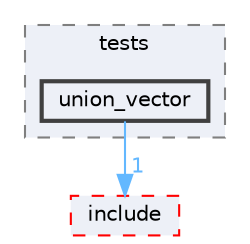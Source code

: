 digraph "flatbuffers/tests/union_vector"
{
 // LATEX_PDF_SIZE
  bgcolor="transparent";
  edge [fontname=Helvetica,fontsize=10,labelfontname=Helvetica,labelfontsize=10];
  node [fontname=Helvetica,fontsize=10,shape=box,height=0.2,width=0.4];
  compound=true
  subgraph clusterdir_8a29680ac58f070fa77498b7cfb0e5d9 {
    graph [ bgcolor="#edf0f7", pencolor="grey50", label="tests", fontname=Helvetica,fontsize=10 style="filled,dashed", URL="dir_8a29680ac58f070fa77498b7cfb0e5d9.html",tooltip=""]
  dir_129577e02f519e17cd53c9ad206b8c95 [label="union_vector", fillcolor="#edf0f7", color="grey25", style="filled,bold", URL="dir_129577e02f519e17cd53c9ad206b8c95.html",tooltip=""];
  }
  dir_1070400e4fc31576c7133789377210a4 [label="include", fillcolor="#edf0f7", color="red", style="filled,dashed", URL="dir_1070400e4fc31576c7133789377210a4.html",tooltip=""];
  dir_129577e02f519e17cd53c9ad206b8c95->dir_1070400e4fc31576c7133789377210a4 [headlabel="1", labeldistance=1.5 headhref="dir_000218_000117.html" href="dir_000218_000117.html" color="steelblue1" fontcolor="steelblue1"];
}
